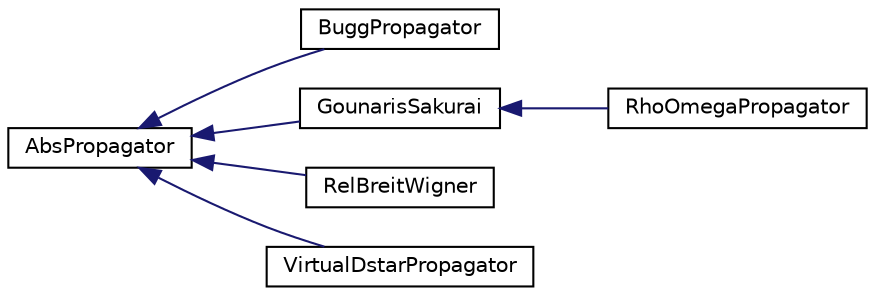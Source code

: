 digraph "Graphical Class Hierarchy"
{
  edge [fontname="Helvetica",fontsize="10",labelfontname="Helvetica",labelfontsize="10"];
  node [fontname="Helvetica",fontsize="10",shape=record];
  rankdir="LR";
  Node1 [label="AbsPropagator",height=0.2,width=0.4,color="black", fillcolor="white", style="filled",URL="$class_abs_propagator.html"];
  Node1 -> Node2 [dir="back",color="midnightblue",fontsize="10",style="solid",fontname="Helvetica"];
  Node2 [label="BuggPropagator",height=0.2,width=0.4,color="black", fillcolor="white", style="filled",URL="$class_bugg_propagator.html"];
  Node1 -> Node3 [dir="back",color="midnightblue",fontsize="10",style="solid",fontname="Helvetica"];
  Node3 [label="GounarisSakurai",height=0.2,width=0.4,color="black", fillcolor="white", style="filled",URL="$class_gounaris_sakurai.html"];
  Node3 -> Node4 [dir="back",color="midnightblue",fontsize="10",style="solid",fontname="Helvetica"];
  Node4 [label="RhoOmegaPropagator",height=0.2,width=0.4,color="black", fillcolor="white", style="filled",URL="$class_rho_omega_propagator.html"];
  Node1 -> Node5 [dir="back",color="midnightblue",fontsize="10",style="solid",fontname="Helvetica"];
  Node5 [label="RelBreitWigner",height=0.2,width=0.4,color="black", fillcolor="white", style="filled",URL="$class_rel_breit_wigner.html"];
  Node1 -> Node6 [dir="back",color="midnightblue",fontsize="10",style="solid",fontname="Helvetica"];
  Node6 [label="VirtualDstarPropagator",height=0.2,width=0.4,color="black", fillcolor="white", style="filled",URL="$class_virtual_dstar_propagator.html"];
}
